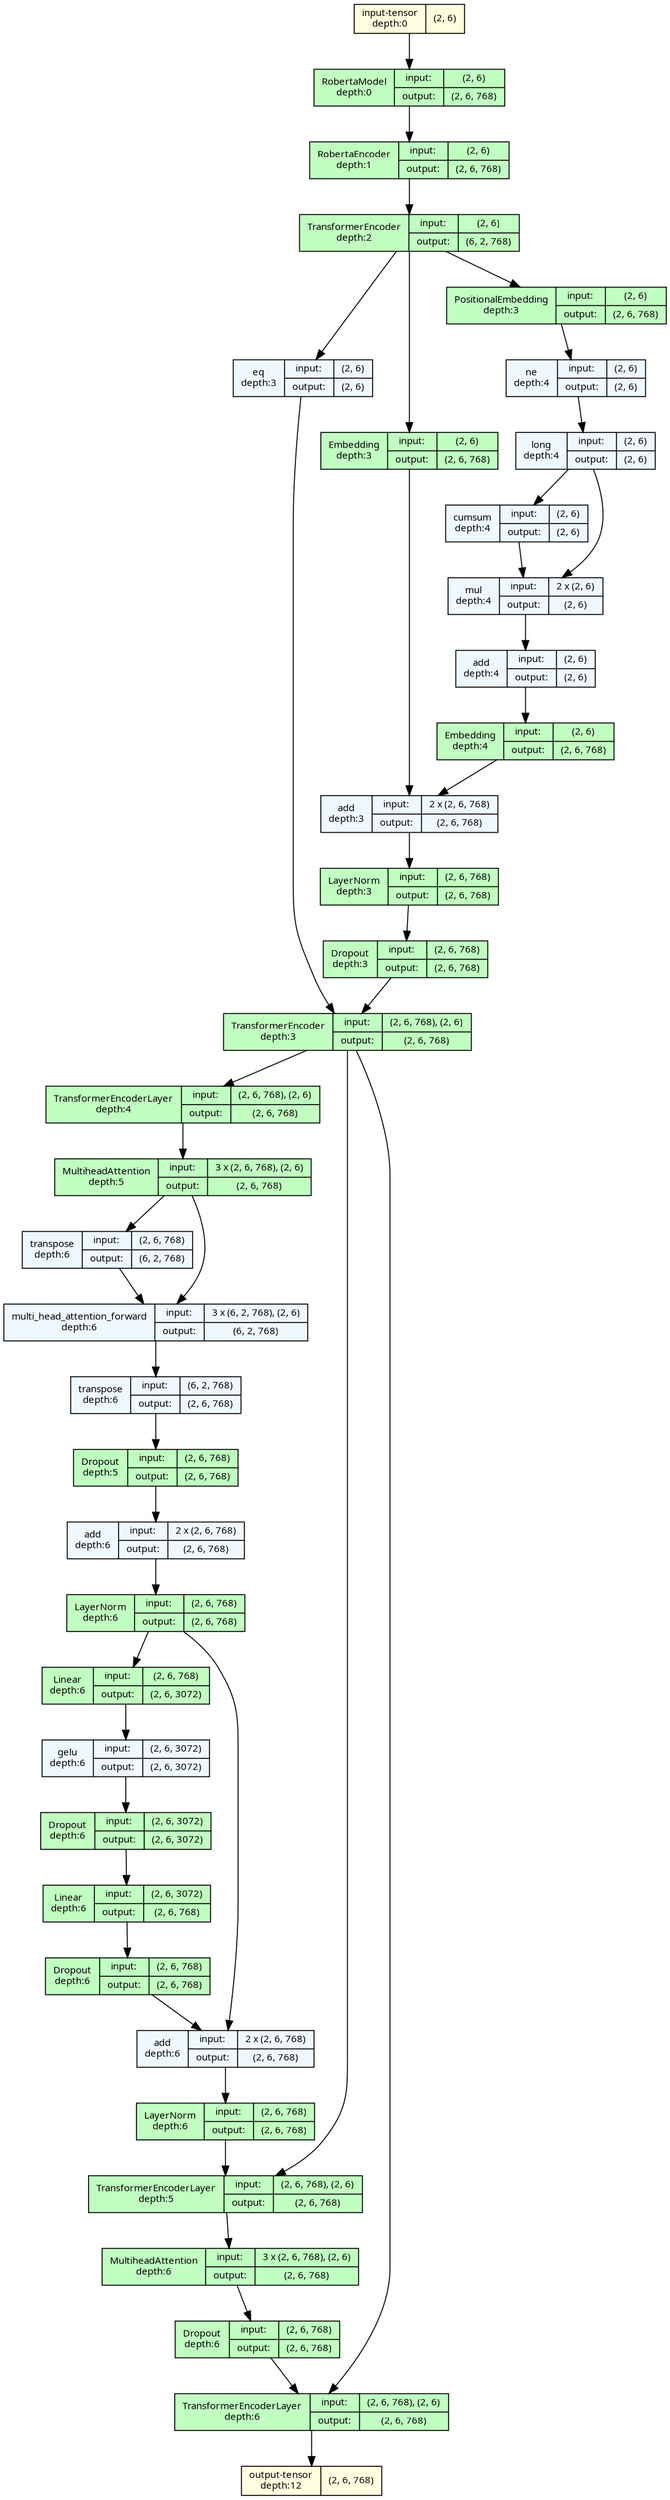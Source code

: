 strict digraph Roberta {
	graph [ordering=in size="26.099999999999998,26.099999999999998"]
	node [align=left fontname="Linux libertine" fontsize=10 height=0.2 ranksep=0.1 shape=record style=filled]
	edge [fontsize=10]
	0 [label="input-tensor&#92;ndepth:0|(2, 6)" fillcolor=lightyellow]
	1 [label="RobertaModel&#92;ndepth:0|{input:|output:}|{(2, 6)|(2, 6, 768)}" fillcolor=darkseagreen1]
	2 [label="RobertaEncoder&#92;ndepth:1|{input:|output:}|{(2, 6)|(2, 6, 768)}" fillcolor=darkseagreen1]
	3 [label="TransformerEncoder&#92;ndepth:2|{input:|output:}|{(2, 6)|(6, 2, 768)}" fillcolor=darkseagreen1]
	4 [label="eq&#92;ndepth:3|{input:|output:}|{(2, 6)|(2, 6)}" fillcolor=aliceblue]
	5 [label="TransformerEncoder&#92;ndepth:3|{input:|output:}|{(2, 6, 768), (2, 6)|(2, 6, 768)}" fillcolor=darkseagreen1]
	6 [label="TransformerEncoderLayer&#92;ndepth:4|{input:|output:}|{(2, 6, 768), (2, 6)|(2, 6, 768)}" fillcolor=darkseagreen1]
	7 [label="MultiheadAttention&#92;ndepth:5|{input:|output:}|{3 x (2, 6, 768), (2, 6)|(2, 6, 768)}" fillcolor=darkseagreen1]
	8 [label="transpose&#92;ndepth:6|{input:|output:}|{(2, 6, 768)|(6, 2, 768)}" fillcolor=aliceblue]
	9 [label="multi_head_attention_forward&#92;ndepth:6|{input:|output:}|{3 x (6, 2, 768), (2, 6)|(6, 2, 768)}" fillcolor=aliceblue]
	10 [label="transpose&#92;ndepth:6|{input:|output:}|{(6, 2, 768)|(2, 6, 768)}" fillcolor=aliceblue]
	11 [label="Dropout&#92;ndepth:5|{input:|output:}|{(2, 6, 768)|(2, 6, 768)}" fillcolor=darkseagreen1]
	12 [label="add&#92;ndepth:6|{input:|output:}|{2 x (2, 6, 768)|(2, 6, 768)}" fillcolor=aliceblue]
	13 [label="LayerNorm&#92;ndepth:6|{input:|output:}|{(2, 6, 768)|(2, 6, 768)}" fillcolor=darkseagreen1]
	14 [label="Linear&#92;ndepth:6|{input:|output:}|{(2, 6, 768)|(2, 6, 3072)}" fillcolor=darkseagreen1]
	15 [label="gelu&#92;ndepth:6|{input:|output:}|{(2, 6, 3072)|(2, 6, 3072)}" fillcolor=aliceblue]
	16 [label="Dropout&#92;ndepth:6|{input:|output:}|{(2, 6, 3072)|(2, 6, 3072)}" fillcolor=darkseagreen1]
	17 [label="Linear&#92;ndepth:6|{input:|output:}|{(2, 6, 3072)|(2, 6, 768)}" fillcolor=darkseagreen1]
	18 [label="Dropout&#92;ndepth:6|{input:|output:}|{(2, 6, 768)|(2, 6, 768)}" fillcolor=darkseagreen1]
	19 [label="add&#92;ndepth:6|{input:|output:}|{2 x (2, 6, 768)|(2, 6, 768)}" fillcolor=aliceblue]
	20 [label="LayerNorm&#92;ndepth:6|{input:|output:}|{(2, 6, 768)|(2, 6, 768)}" fillcolor=darkseagreen1]
	21 [label="TransformerEncoderLayer&#92;ndepth:5|{input:|output:}|{(2, 6, 768), (2, 6)|(2, 6, 768)}" fillcolor=darkseagreen1]
	22 [label="MultiheadAttention&#92;ndepth:6|{input:|output:}|{3 x (2, 6, 768), (2, 6)|(2, 6, 768)}" fillcolor=darkseagreen1]
	23 [label="Dropout&#92;ndepth:6|{input:|output:}|{(2, 6, 768)|(2, 6, 768)}" fillcolor=darkseagreen1]
	24 [label="TransformerEncoderLayer&#92;ndepth:6|{input:|output:}|{(2, 6, 768), (2, 6)|(2, 6, 768)}" fillcolor=darkseagreen1]
	25 [label="output-tensor&#92;ndepth:12|(2, 6, 768)" fillcolor=lightyellow]
	13 [label="LayerNorm&#92;ndepth:6|{input:|output:}|{(2, 6, 768)|(2, 6, 768)}" fillcolor=darkseagreen1]
	7 [label="MultiheadAttention&#92;ndepth:5|{input:|output:}|{3 x (2, 6, 768), (2, 6)|(2, 6, 768)}" fillcolor=darkseagreen1]
	5 [label="TransformerEncoder&#92;ndepth:3|{input:|output:}|{(2, 6, 768), (2, 6)|(2, 6, 768)}" fillcolor=darkseagreen1]
	5 [label="TransformerEncoder&#92;ndepth:3|{input:|output:}|{(2, 6, 768), (2, 6)|(2, 6, 768)}" fillcolor=darkseagreen1]
	3 [label="TransformerEncoder&#92;ndepth:2|{input:|output:}|{(2, 6)|(6, 2, 768)}" fillcolor=darkseagreen1]
	26 [label="Embedding&#92;ndepth:3|{input:|output:}|{(2, 6)|(2, 6, 768)}" fillcolor=darkseagreen1]
	27 [label="add&#92;ndepth:3|{input:|output:}|{2 x (2, 6, 768)|(2, 6, 768)}" fillcolor=aliceblue]
	28 [label="LayerNorm&#92;ndepth:3|{input:|output:}|{(2, 6, 768)|(2, 6, 768)}" fillcolor=darkseagreen1]
	29 [label="Dropout&#92;ndepth:3|{input:|output:}|{(2, 6, 768)|(2, 6, 768)}" fillcolor=darkseagreen1]
	3 [label="TransformerEncoder&#92;ndepth:2|{input:|output:}|{(2, 6)|(6, 2, 768)}" fillcolor=darkseagreen1]
	30 [label="PositionalEmbedding&#92;ndepth:3|{input:|output:}|{(2, 6)|(2, 6, 768)}" fillcolor=darkseagreen1]
	31 [label="ne&#92;ndepth:4|{input:|output:}|{(2, 6)|(2, 6)}" fillcolor=aliceblue]
	32 [label="long&#92;ndepth:4|{input:|output:}|{(2, 6)|(2, 6)}" fillcolor=aliceblue]
	33 [label="cumsum&#92;ndepth:4|{input:|output:}|{(2, 6)|(2, 6)}" fillcolor=aliceblue]
	34 [label="mul&#92;ndepth:4|{input:|output:}|{2 x (2, 6)|(2, 6)}" fillcolor=aliceblue]
	35 [label="add&#92;ndepth:4|{input:|output:}|{(2, 6)|(2, 6)}" fillcolor=aliceblue]
	36 [label="Embedding&#92;ndepth:4|{input:|output:}|{(2, 6)|(2, 6, 768)}" fillcolor=darkseagreen1]
	32 [label="long&#92;ndepth:4|{input:|output:}|{(2, 6)|(2, 6)}" fillcolor=aliceblue]
	0 -> 1
	1 -> 2
	2 -> 3
	3 -> 4
	4 -> 5
	5 -> 6
	6 -> 7
	7 -> 8
	8 -> 9
	9 -> 10
	10 -> 11
	11 -> 12
	12 -> 13
	13 -> 14
	14 -> 15
	15 -> 16
	16 -> 17
	17 -> 18
	18 -> 19
	19 -> 20
	20 -> 21
	21 -> 22
	22 -> 23
	23 -> 24
	24 -> 25
	13 -> 19
	7 -> 9
	5 -> 21
	5 -> 24
	3 -> 26
	26 -> 27
	27 -> 28
	28 -> 29
	29 -> 5
	3 -> 30
	30 -> 31
	31 -> 32
	32 -> 33
	33 -> 34
	34 -> 35
	35 -> 36
	36 -> 27
	32 -> 34
}
